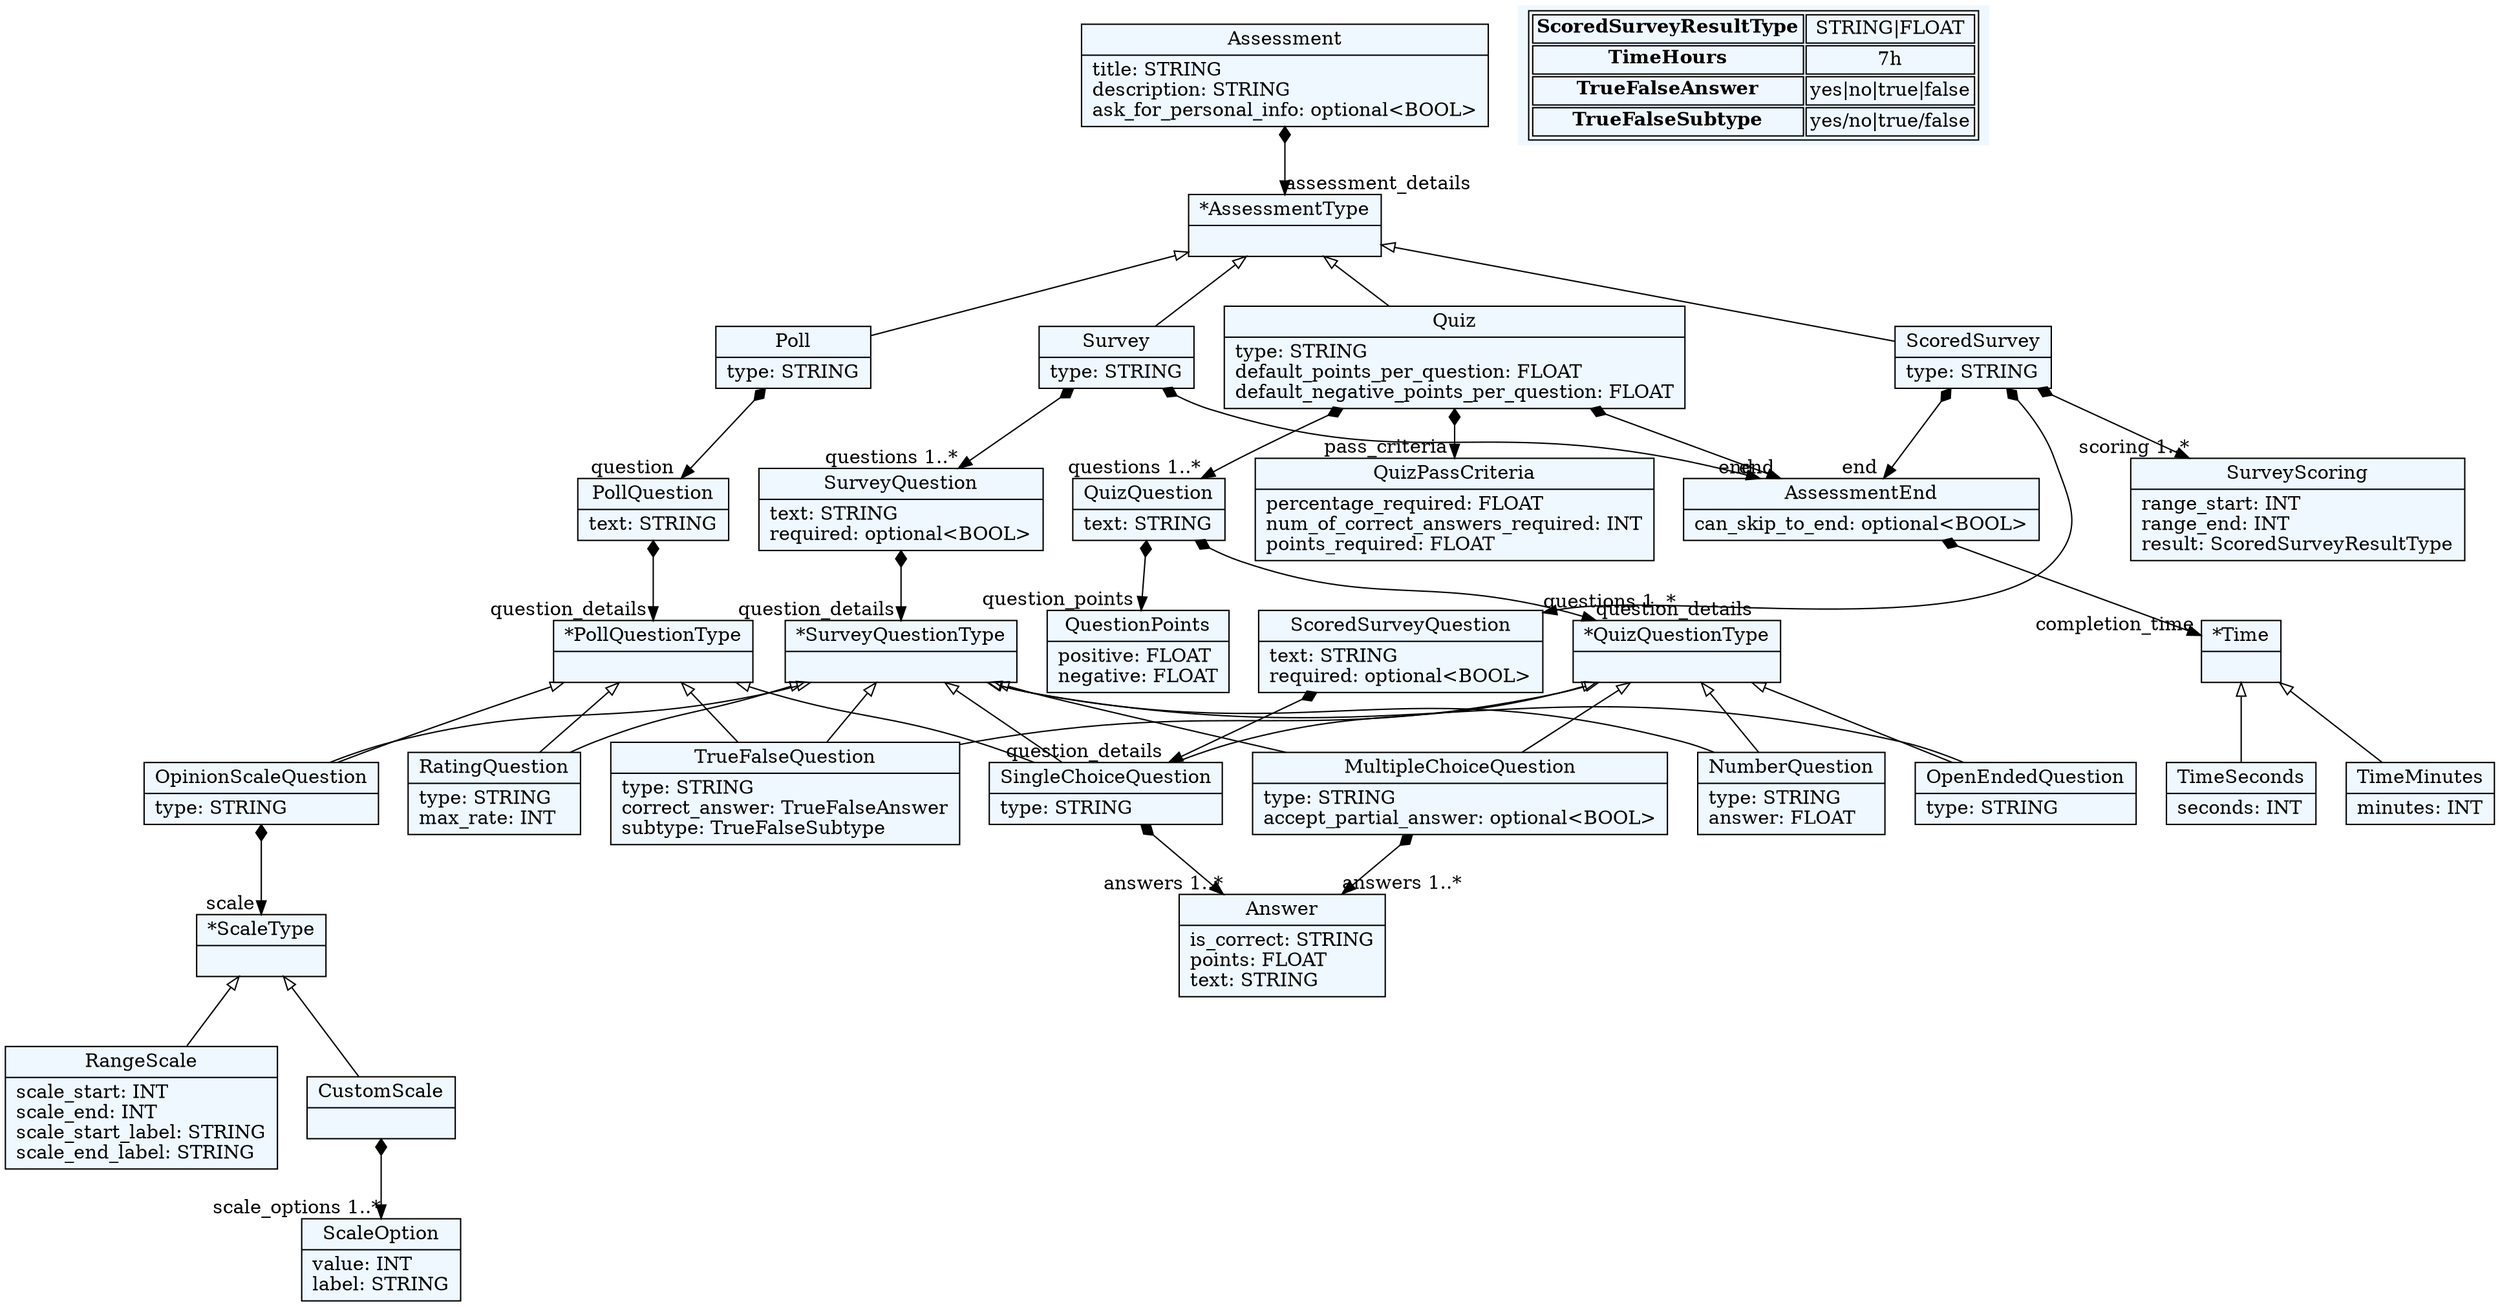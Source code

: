 
    digraph textX {
    fontname = "Bitstream Vera Sans"
    fontsize = 8
    node[
        shape=record,
        style=filled,
        fillcolor=aliceblue
    ]
    nodesep = 0.3
    edge[dir=black,arrowtail=empty]


2120509235904[ label="{Assessment|title: STRING\ldescription: STRING\lask_for_personal_info: optional\<BOOL\>\l}"]

2120509259328[ label="{*AssessmentType|}"]

2120509261280[ label="{Quiz|type: STRING\ldefault_points_per_question: FLOAT\ldefault_negative_points_per_question: FLOAT\l}"]

2120509263232[ label="{Survey|type: STRING\l}"]

2120509264208[ label="{ScoredSurvey|type: STRING\l}"]

2120509265184[ label="{Poll|type: STRING\l}"]

2120509268112[ label="{SurveyScoring|range_start: INT\lrange_end: INT\lresult: ScoredSurveyResultType\l}"]

2120509269088[ label="{PollQuestion|text: STRING\l}"]

2120509271040[ label="{SurveyQuestion|text: STRING\lrequired: optional\<BOOL\>\l}"]

2120509272992[ label="{QuizQuestion|text: STRING\l}"]

2120509274944[ label="{ScoredSurveyQuestion|text: STRING\lrequired: optional\<BOOL\>\l}"]

2120509285680[ label="{*SurveyQuestionType|}"]

2120509277872[ label="{*QuizQuestionType|}"]

2120509278848[ label="{*PollQuestionType|}"]

2120509281776[ label="{QuizPassCriteria|percentage_required: FLOAT\lnum_of_correct_answers_required: INT\lpoints_required: FLOAT\l}"]

2120509305200[ label="{QuestionPoints|positive: FLOAT\lnegative: FLOAT\l}"]

2120509315936[ label="{OpenEndedQuestion|type: STRING\l}"]

2120509308128[ label="{TrueFalseQuestion|type: STRING\lcorrect_answer: TrueFalseAnswer\lsubtype: TrueFalseSubtype\l}"]

2120509297392[ label="{SingleChoiceQuestion|type: STRING\l}"]

2120509316912[ label="{MultipleChoiceQuestion|type: STRING\laccept_partial_answer: optional\<BOOL\>\l}"]

2120509317888[ label="{NumberQuestion|type: STRING\lanswer: FLOAT\l}"]

2120509290560[ label="{OpinionScaleQuestion|type: STRING\l}"]

2120509318864[ label="{*ScaleType|}"]

2120509311056[ label="{RangeScale|scale_start: INT\lscale_end: INT\lscale_start_label: STRING\lscale_end_label: STRING\l}"]

2120509292512[ label="{CustomScale|}"]

2120509287632[ label="{ScaleOption|value: INT\llabel: STRING\l}"]

2120509300320[ label="{RatingQuestion|type: STRING\lmax_rate: INT\l}"]

2120509293488[ label="{Answer|is_correct: STRING\lpoints: FLOAT\ltext: STRING\l}"]

2120509288608[ label="{AssessmentEnd|can_skip_to_end: optional\<BOOL\>\l}"]

2120509306176[ label="{TimeMinutes|minutes: INT\l}"]

2120509322768[ label="{TimeSeconds|seconds: INT\l}"]

2120509326672[ label="{*Time|}"]



2120509235904 -> 2120509259328[arrowtail=diamond, dir=both, headlabel="assessment_details "]
2120509259328 -> 2120509261280 [dir=back]
2120509259328 -> 2120509263232 [dir=back]
2120509259328 -> 2120509264208 [dir=back]
2120509259328 -> 2120509265184 [dir=back]
2120509261280 -> 2120509272992[arrowtail=diamond, dir=both, headlabel="questions 1..*"]
2120509261280 -> 2120509288608[arrowtail=diamond, dir=both, headlabel="end "]
2120509261280 -> 2120509281776[arrowtail=diamond, dir=both, headlabel="pass_criteria "]
2120509263232 -> 2120509271040[arrowtail=diamond, dir=both, headlabel="questions 1..*"]
2120509263232 -> 2120509288608[arrowtail=diamond, dir=both, headlabel="end "]
2120509264208 -> 2120509274944[arrowtail=diamond, dir=both, headlabel="questions 1..*"]
2120509264208 -> 2120509288608[arrowtail=diamond, dir=both, headlabel="end "]
2120509264208 -> 2120509268112[arrowtail=diamond, dir=both, headlabel="scoring 1..*"]
2120509265184 -> 2120509269088[arrowtail=diamond, dir=both, headlabel="question "]
2120509269088 -> 2120509278848[arrowtail=diamond, dir=both, headlabel="question_details "]
2120509271040 -> 2120509285680[arrowtail=diamond, dir=both, headlabel="question_details "]
2120509272992 -> 2120509277872[arrowtail=diamond, dir=both, headlabel="question_details "]
2120509272992 -> 2120509305200[arrowtail=diamond, dir=both, headlabel="question_points "]
2120509274944 -> 2120509297392[arrowtail=diamond, dir=both, headlabel="question_details "]
2120509285680 -> 2120509315936 [dir=back]
2120509285680 -> 2120509297392 [dir=back]
2120509285680 -> 2120509316912 [dir=back]
2120509285680 -> 2120509308128 [dir=back]
2120509285680 -> 2120509317888 [dir=back]
2120509285680 -> 2120509290560 [dir=back]
2120509285680 -> 2120509300320 [dir=back]
2120509277872 -> 2120509315936 [dir=back]
2120509277872 -> 2120509297392 [dir=back]
2120509277872 -> 2120509316912 [dir=back]
2120509277872 -> 2120509308128 [dir=back]
2120509277872 -> 2120509317888 [dir=back]
2120509278848 -> 2120509297392 [dir=back]
2120509278848 -> 2120509308128 [dir=back]
2120509278848 -> 2120509300320 [dir=back]
2120509278848 -> 2120509290560 [dir=back]
2120509297392 -> 2120509293488[arrowtail=diamond, dir=both, headlabel="answers 1..*"]
2120509316912 -> 2120509293488[arrowtail=diamond, dir=both, headlabel="answers 1..*"]
2120509290560 -> 2120509318864[arrowtail=diamond, dir=both, headlabel="scale "]
2120509318864 -> 2120509311056 [dir=back]
2120509318864 -> 2120509292512 [dir=back]
2120509292512 -> 2120509287632[arrowtail=diamond, dir=both, headlabel="scale_options 1..*"]
2120509288608 -> 2120509326672[arrowtail=diamond, dir=both, headlabel="completion_time "]
2120509326672 -> 2120509306176 [dir=back]
2120509326672 -> 2120509322768 [dir=back]
match_rules [ shape=plaintext, label=< <table>
	<tr>
		<td><b>ScoredSurveyResultType</b></td><td>STRING|FLOAT</td>
	</tr>
	<tr>
		<td><b>TimeHours</b></td><td>7h</td>
	</tr>
	<tr>
		<td><b>TrueFalseAnswer</b></td><td>yes|no|true|false</td>
	</tr>
	<tr>
		<td><b>TrueFalseSubtype</b></td><td>yes/no|true/false</td>
	</tr>
</table> >]


}
